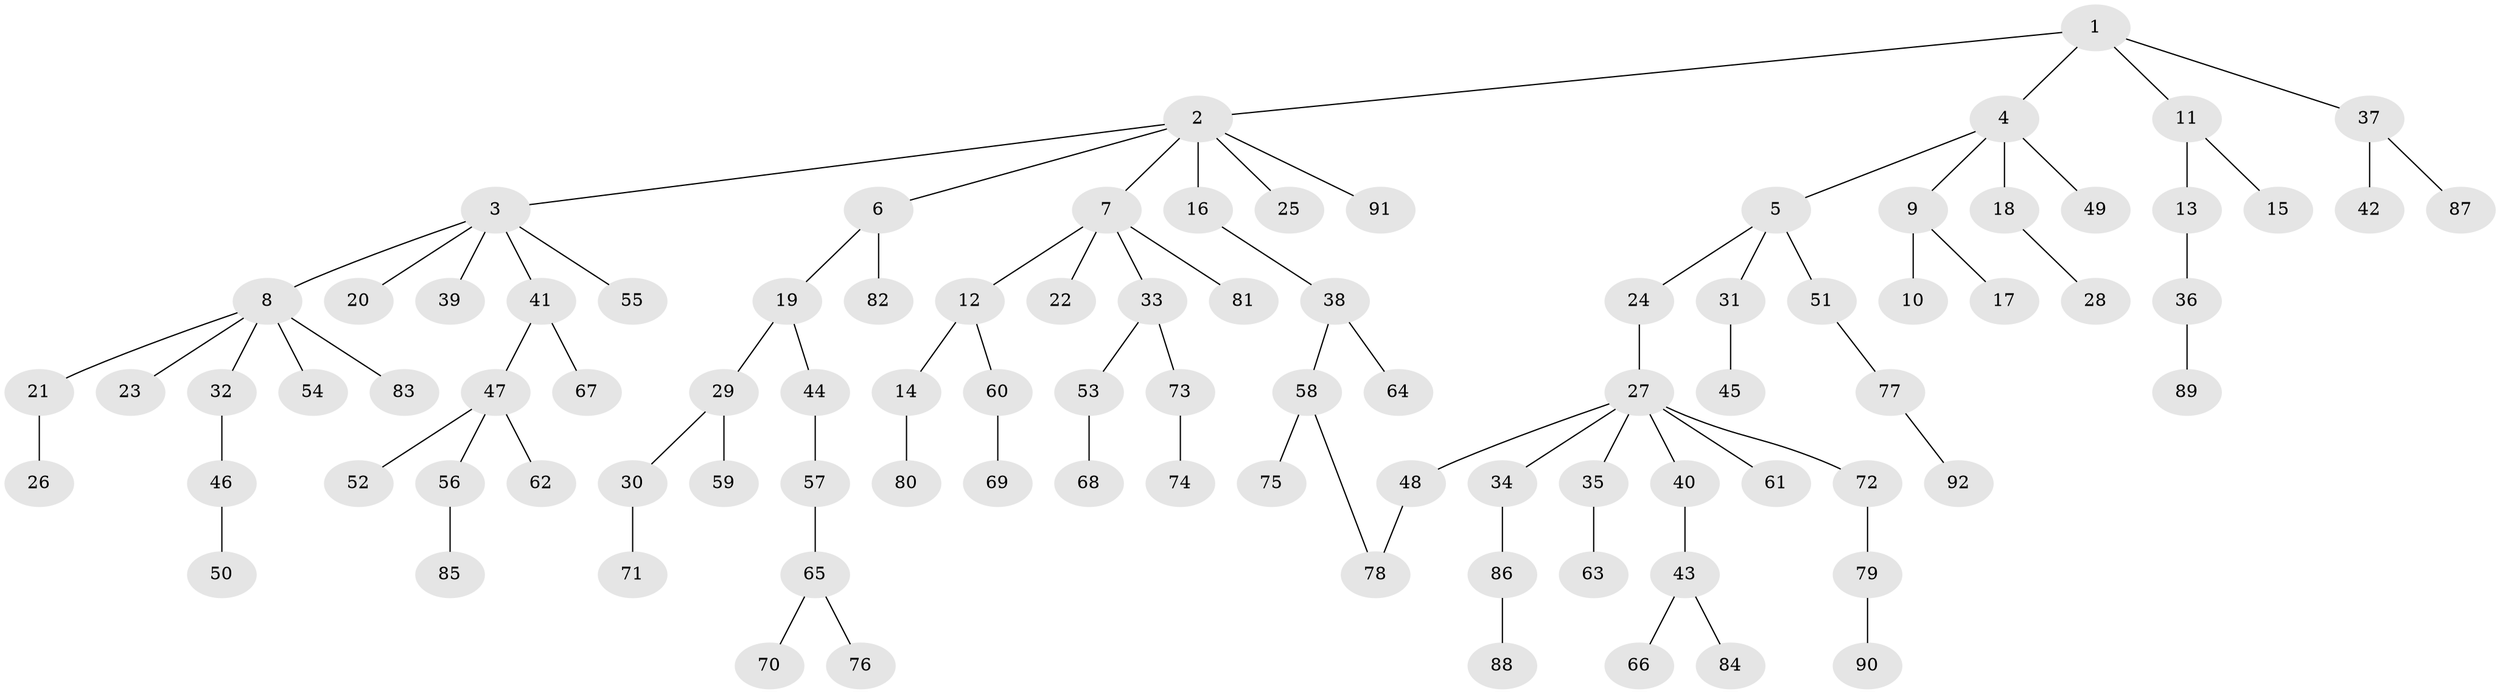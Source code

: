 // Generated by graph-tools (version 1.1) at 2025/01/03/09/25 03:01:11]
// undirected, 92 vertices, 92 edges
graph export_dot {
graph [start="1"]
  node [color=gray90,style=filled];
  1;
  2;
  3;
  4;
  5;
  6;
  7;
  8;
  9;
  10;
  11;
  12;
  13;
  14;
  15;
  16;
  17;
  18;
  19;
  20;
  21;
  22;
  23;
  24;
  25;
  26;
  27;
  28;
  29;
  30;
  31;
  32;
  33;
  34;
  35;
  36;
  37;
  38;
  39;
  40;
  41;
  42;
  43;
  44;
  45;
  46;
  47;
  48;
  49;
  50;
  51;
  52;
  53;
  54;
  55;
  56;
  57;
  58;
  59;
  60;
  61;
  62;
  63;
  64;
  65;
  66;
  67;
  68;
  69;
  70;
  71;
  72;
  73;
  74;
  75;
  76;
  77;
  78;
  79;
  80;
  81;
  82;
  83;
  84;
  85;
  86;
  87;
  88;
  89;
  90;
  91;
  92;
  1 -- 2;
  1 -- 4;
  1 -- 11;
  1 -- 37;
  2 -- 3;
  2 -- 6;
  2 -- 7;
  2 -- 16;
  2 -- 25;
  2 -- 91;
  3 -- 8;
  3 -- 20;
  3 -- 39;
  3 -- 41;
  3 -- 55;
  4 -- 5;
  4 -- 9;
  4 -- 18;
  4 -- 49;
  5 -- 24;
  5 -- 31;
  5 -- 51;
  6 -- 19;
  6 -- 82;
  7 -- 12;
  7 -- 22;
  7 -- 33;
  7 -- 81;
  8 -- 21;
  8 -- 23;
  8 -- 32;
  8 -- 54;
  8 -- 83;
  9 -- 10;
  9 -- 17;
  11 -- 13;
  11 -- 15;
  12 -- 14;
  12 -- 60;
  13 -- 36;
  14 -- 80;
  16 -- 38;
  18 -- 28;
  19 -- 29;
  19 -- 44;
  21 -- 26;
  24 -- 27;
  27 -- 34;
  27 -- 35;
  27 -- 40;
  27 -- 48;
  27 -- 61;
  27 -- 72;
  29 -- 30;
  29 -- 59;
  30 -- 71;
  31 -- 45;
  32 -- 46;
  33 -- 53;
  33 -- 73;
  34 -- 86;
  35 -- 63;
  36 -- 89;
  37 -- 42;
  37 -- 87;
  38 -- 58;
  38 -- 64;
  40 -- 43;
  41 -- 47;
  41 -- 67;
  43 -- 66;
  43 -- 84;
  44 -- 57;
  46 -- 50;
  47 -- 52;
  47 -- 56;
  47 -- 62;
  48 -- 78;
  51 -- 77;
  53 -- 68;
  56 -- 85;
  57 -- 65;
  58 -- 75;
  58 -- 78;
  60 -- 69;
  65 -- 70;
  65 -- 76;
  72 -- 79;
  73 -- 74;
  77 -- 92;
  79 -- 90;
  86 -- 88;
}
